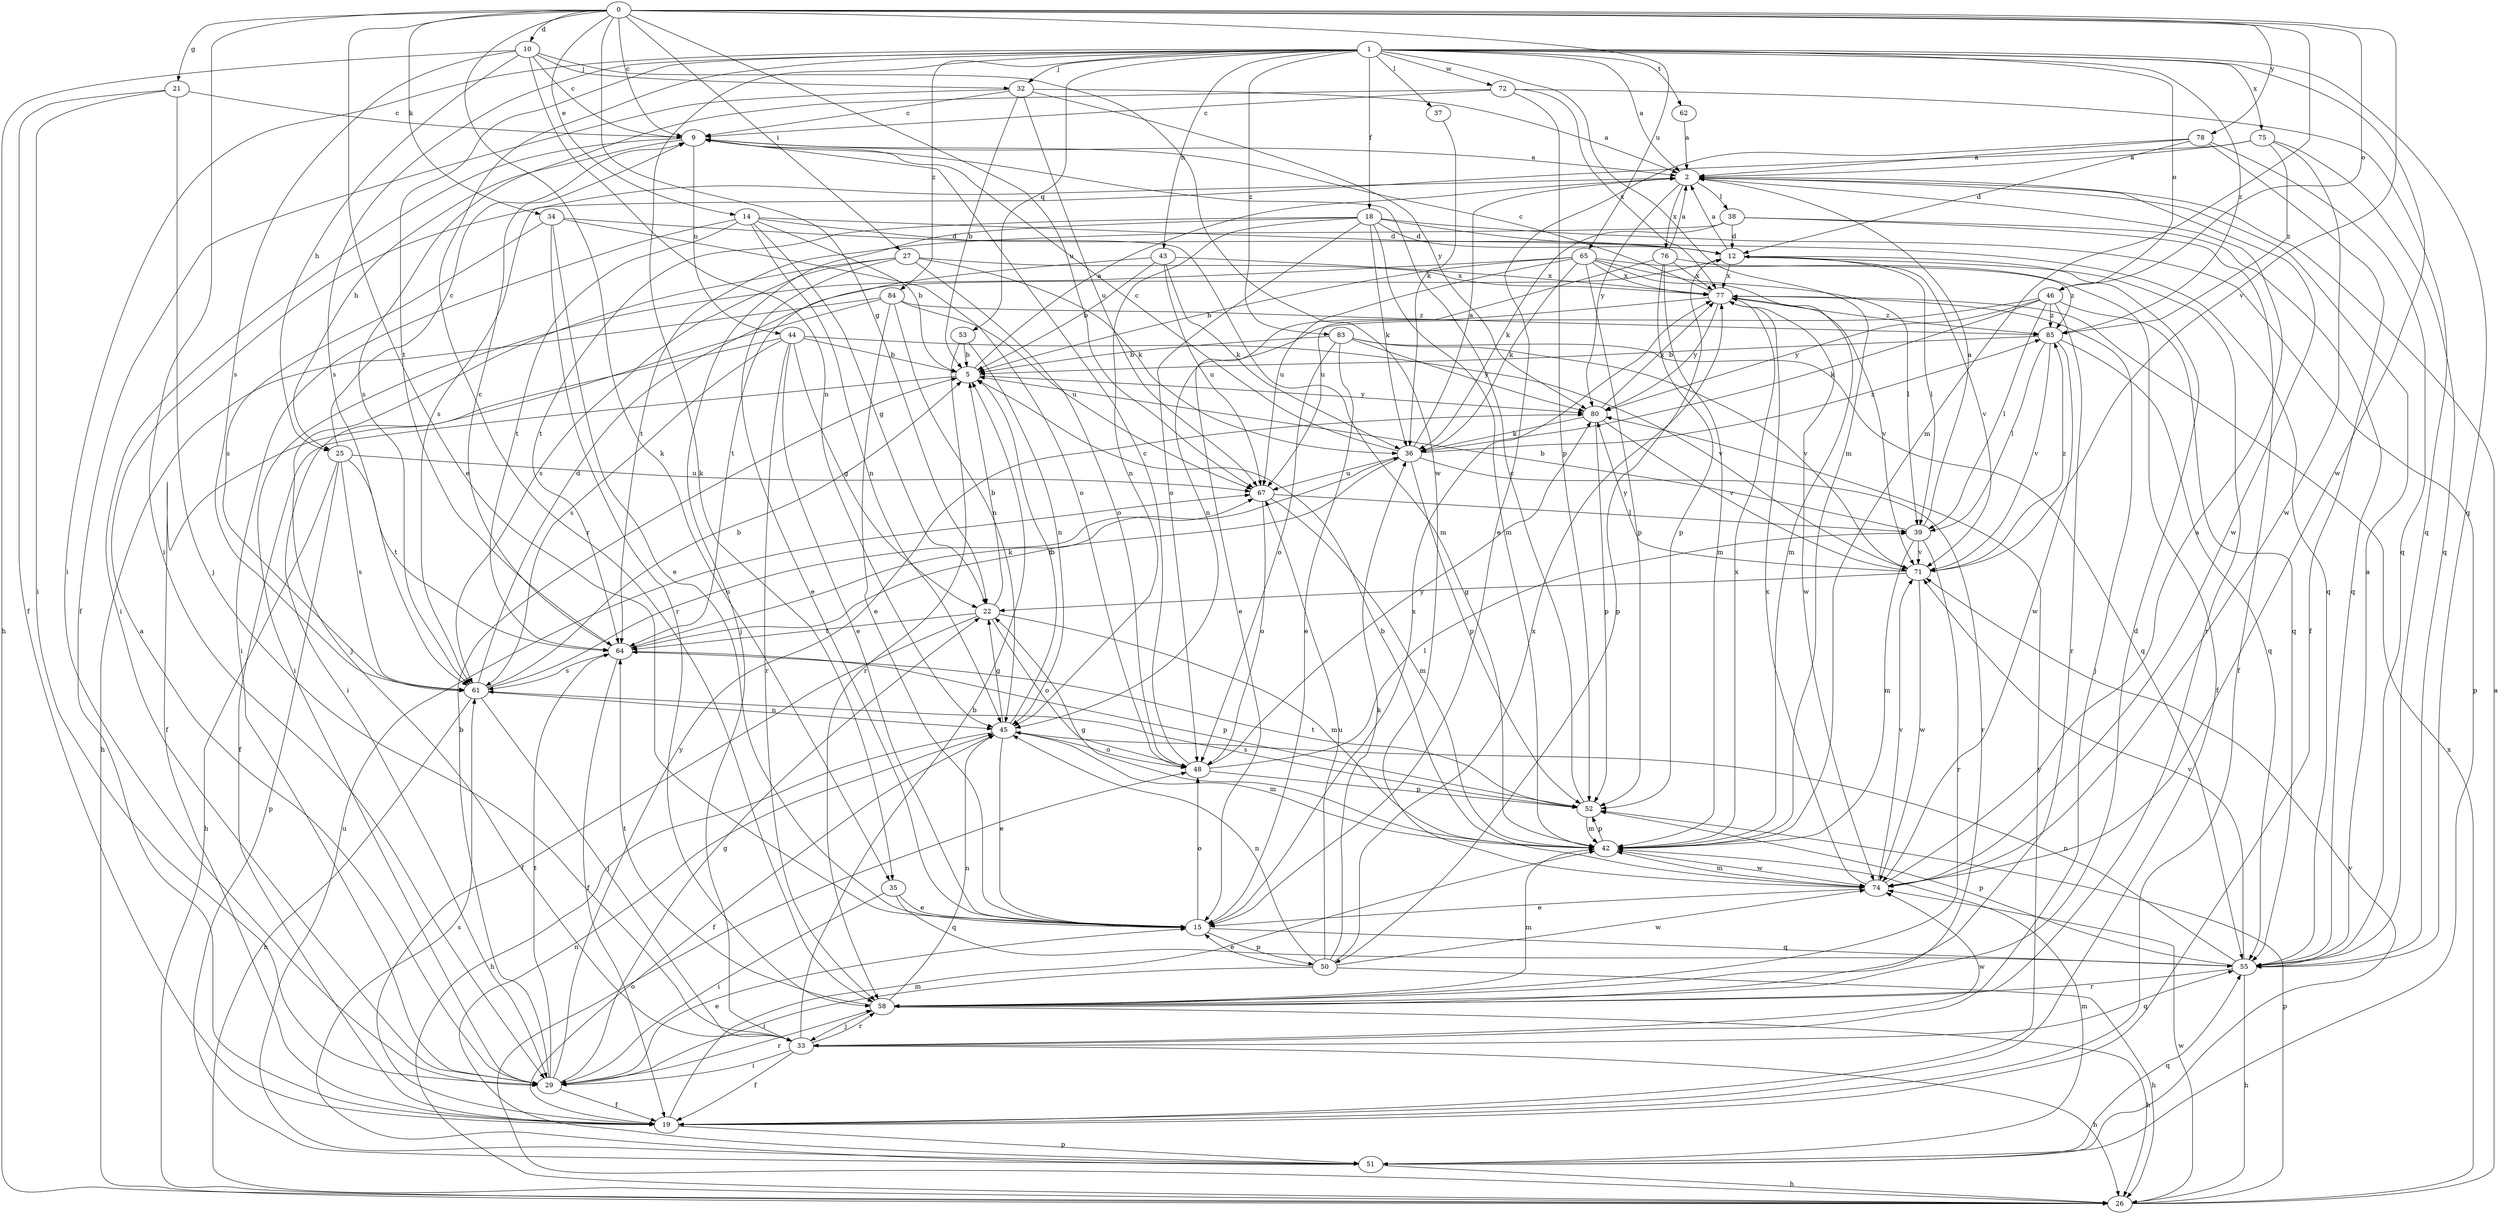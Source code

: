 strict digraph  {
0;
1;
2;
5;
9;
10;
12;
14;
15;
18;
19;
21;
22;
25;
26;
27;
29;
32;
33;
34;
35;
36;
37;
38;
39;
42;
43;
44;
45;
46;
48;
50;
51;
52;
53;
55;
58;
61;
62;
64;
65;
67;
71;
72;
74;
75;
76;
77;
78;
80;
83;
84;
85;
0 -> 9  [label=c];
0 -> 10  [label=d];
0 -> 14  [label=e];
0 -> 15  [label=e];
0 -> 21  [label=g];
0 -> 22  [label=g];
0 -> 27  [label=i];
0 -> 29  [label=i];
0 -> 34  [label=k];
0 -> 35  [label=k];
0 -> 42  [label=m];
0 -> 46  [label=o];
0 -> 65  [label=u];
0 -> 67  [label=u];
0 -> 71  [label=v];
0 -> 78  [label=y];
1 -> 2  [label=a];
1 -> 18  [label=f];
1 -> 29  [label=i];
1 -> 32  [label=j];
1 -> 35  [label=k];
1 -> 37  [label=l];
1 -> 42  [label=m];
1 -> 43  [label=n];
1 -> 46  [label=o];
1 -> 53  [label=q];
1 -> 55  [label=q];
1 -> 58  [label=r];
1 -> 61  [label=s];
1 -> 62  [label=t];
1 -> 64  [label=t];
1 -> 72  [label=w];
1 -> 74  [label=w];
1 -> 75  [label=x];
1 -> 83  [label=z];
1 -> 84  [label=z];
1 -> 85  [label=z];
2 -> 38  [label=l];
2 -> 74  [label=w];
2 -> 76  [label=x];
2 -> 80  [label=y];
5 -> 2  [label=a];
5 -> 19  [label=f];
5 -> 80  [label=y];
9 -> 2  [label=a];
9 -> 25  [label=h];
9 -> 29  [label=i];
9 -> 44  [label=n];
10 -> 9  [label=c];
10 -> 25  [label=h];
10 -> 26  [label=h];
10 -> 32  [label=j];
10 -> 45  [label=n];
10 -> 61  [label=s];
10 -> 74  [label=w];
12 -> 2  [label=a];
12 -> 39  [label=l];
12 -> 50  [label=p];
12 -> 58  [label=r];
12 -> 71  [label=v];
12 -> 77  [label=x];
14 -> 5  [label=b];
14 -> 12  [label=d];
14 -> 22  [label=g];
14 -> 29  [label=i];
14 -> 42  [label=m];
14 -> 45  [label=n];
14 -> 64  [label=t];
15 -> 48  [label=o];
15 -> 50  [label=p];
15 -> 55  [label=q];
15 -> 77  [label=x];
18 -> 12  [label=d];
18 -> 33  [label=j];
18 -> 36  [label=k];
18 -> 42  [label=m];
18 -> 45  [label=n];
18 -> 48  [label=o];
18 -> 51  [label=p];
18 -> 55  [label=q];
18 -> 64  [label=t];
19 -> 42  [label=m];
19 -> 51  [label=p];
19 -> 80  [label=y];
21 -> 9  [label=c];
21 -> 19  [label=f];
21 -> 29  [label=i];
21 -> 33  [label=j];
22 -> 5  [label=b];
22 -> 19  [label=f];
22 -> 42  [label=m];
22 -> 48  [label=o];
22 -> 64  [label=t];
25 -> 9  [label=c];
25 -> 26  [label=h];
25 -> 51  [label=p];
25 -> 61  [label=s];
25 -> 64  [label=t];
25 -> 67  [label=u];
26 -> 2  [label=a];
26 -> 48  [label=o];
26 -> 52  [label=p];
26 -> 74  [label=w];
26 -> 77  [label=x];
27 -> 15  [label=e];
27 -> 33  [label=j];
27 -> 36  [label=k];
27 -> 48  [label=o];
27 -> 61  [label=s];
27 -> 77  [label=x];
29 -> 2  [label=a];
29 -> 5  [label=b];
29 -> 15  [label=e];
29 -> 19  [label=f];
29 -> 22  [label=g];
29 -> 58  [label=r];
29 -> 64  [label=t];
29 -> 80  [label=y];
32 -> 2  [label=a];
32 -> 5  [label=b];
32 -> 9  [label=c];
32 -> 19  [label=f];
32 -> 67  [label=u];
32 -> 80  [label=y];
33 -> 5  [label=b];
33 -> 19  [label=f];
33 -> 26  [label=h];
33 -> 29  [label=i];
33 -> 55  [label=q];
33 -> 58  [label=r];
33 -> 74  [label=w];
34 -> 12  [label=d];
34 -> 15  [label=e];
34 -> 48  [label=o];
34 -> 58  [label=r];
34 -> 61  [label=s];
35 -> 15  [label=e];
35 -> 29  [label=i];
35 -> 55  [label=q];
36 -> 2  [label=a];
36 -> 9  [label=c];
36 -> 52  [label=p];
36 -> 58  [label=r];
36 -> 64  [label=t];
36 -> 67  [label=u];
36 -> 85  [label=z];
37 -> 36  [label=k];
38 -> 12  [label=d];
38 -> 19  [label=f];
38 -> 36  [label=k];
38 -> 55  [label=q];
38 -> 64  [label=t];
39 -> 2  [label=a];
39 -> 5  [label=b];
39 -> 42  [label=m];
39 -> 58  [label=r];
39 -> 71  [label=v];
42 -> 22  [label=g];
42 -> 52  [label=p];
42 -> 74  [label=w];
42 -> 77  [label=x];
43 -> 5  [label=b];
43 -> 36  [label=k];
43 -> 64  [label=t];
43 -> 67  [label=u];
43 -> 77  [label=x];
44 -> 5  [label=b];
44 -> 15  [label=e];
44 -> 19  [label=f];
44 -> 22  [label=g];
44 -> 58  [label=r];
44 -> 61  [label=s];
44 -> 71  [label=v];
45 -> 5  [label=b];
45 -> 15  [label=e];
45 -> 19  [label=f];
45 -> 22  [label=g];
45 -> 26  [label=h];
45 -> 42  [label=m];
45 -> 48  [label=o];
46 -> 36  [label=k];
46 -> 39  [label=l];
46 -> 45  [label=n];
46 -> 55  [label=q];
46 -> 58  [label=r];
46 -> 80  [label=y];
46 -> 85  [label=z];
48 -> 9  [label=c];
48 -> 39  [label=l];
48 -> 52  [label=p];
48 -> 80  [label=y];
50 -> 15  [label=e];
50 -> 26  [label=h];
50 -> 29  [label=i];
50 -> 36  [label=k];
50 -> 45  [label=n];
50 -> 67  [label=u];
50 -> 74  [label=w];
50 -> 77  [label=x];
51 -> 26  [label=h];
51 -> 42  [label=m];
51 -> 45  [label=n];
51 -> 55  [label=q];
51 -> 61  [label=s];
51 -> 67  [label=u];
51 -> 71  [label=v];
52 -> 9  [label=c];
52 -> 42  [label=m];
52 -> 61  [label=s];
52 -> 64  [label=t];
53 -> 5  [label=b];
53 -> 45  [label=n];
53 -> 58  [label=r];
55 -> 2  [label=a];
55 -> 26  [label=h];
55 -> 45  [label=n];
55 -> 52  [label=p];
55 -> 58  [label=r];
55 -> 71  [label=v];
58 -> 12  [label=d];
58 -> 26  [label=h];
58 -> 33  [label=j];
58 -> 42  [label=m];
58 -> 45  [label=n];
58 -> 64  [label=t];
61 -> 5  [label=b];
61 -> 12  [label=d];
61 -> 26  [label=h];
61 -> 33  [label=j];
61 -> 45  [label=n];
61 -> 67  [label=u];
62 -> 2  [label=a];
64 -> 9  [label=c];
64 -> 19  [label=f];
64 -> 36  [label=k];
64 -> 52  [label=p];
64 -> 61  [label=s];
65 -> 5  [label=b];
65 -> 19  [label=f];
65 -> 29  [label=i];
65 -> 36  [label=k];
65 -> 39  [label=l];
65 -> 42  [label=m];
65 -> 52  [label=p];
65 -> 67  [label=u];
65 -> 77  [label=x];
67 -> 39  [label=l];
67 -> 42  [label=m];
67 -> 48  [label=o];
71 -> 22  [label=g];
71 -> 74  [label=w];
71 -> 80  [label=y];
71 -> 85  [label=z];
72 -> 9  [label=c];
72 -> 52  [label=p];
72 -> 55  [label=q];
72 -> 61  [label=s];
72 -> 77  [label=x];
74 -> 2  [label=a];
74 -> 5  [label=b];
74 -> 15  [label=e];
74 -> 42  [label=m];
74 -> 71  [label=v];
74 -> 77  [label=x];
75 -> 2  [label=a];
75 -> 55  [label=q];
75 -> 61  [label=s];
75 -> 74  [label=w];
75 -> 85  [label=z];
76 -> 2  [label=a];
76 -> 42  [label=m];
76 -> 52  [label=p];
76 -> 67  [label=u];
76 -> 77  [label=x];
76 -> 85  [label=z];
77 -> 9  [label=c];
77 -> 15  [label=e];
77 -> 33  [label=j];
77 -> 71  [label=v];
77 -> 74  [label=w];
77 -> 80  [label=y];
77 -> 85  [label=z];
78 -> 2  [label=a];
78 -> 12  [label=d];
78 -> 15  [label=e];
78 -> 19  [label=f];
78 -> 55  [label=q];
80 -> 36  [label=k];
80 -> 52  [label=p];
80 -> 71  [label=v];
80 -> 77  [label=x];
83 -> 5  [label=b];
83 -> 15  [label=e];
83 -> 48  [label=o];
83 -> 55  [label=q];
83 -> 71  [label=v];
83 -> 80  [label=y];
84 -> 15  [label=e];
84 -> 26  [label=h];
84 -> 29  [label=i];
84 -> 45  [label=n];
84 -> 67  [label=u];
84 -> 85  [label=z];
85 -> 5  [label=b];
85 -> 39  [label=l];
85 -> 55  [label=q];
85 -> 71  [label=v];
85 -> 74  [label=w];
}
